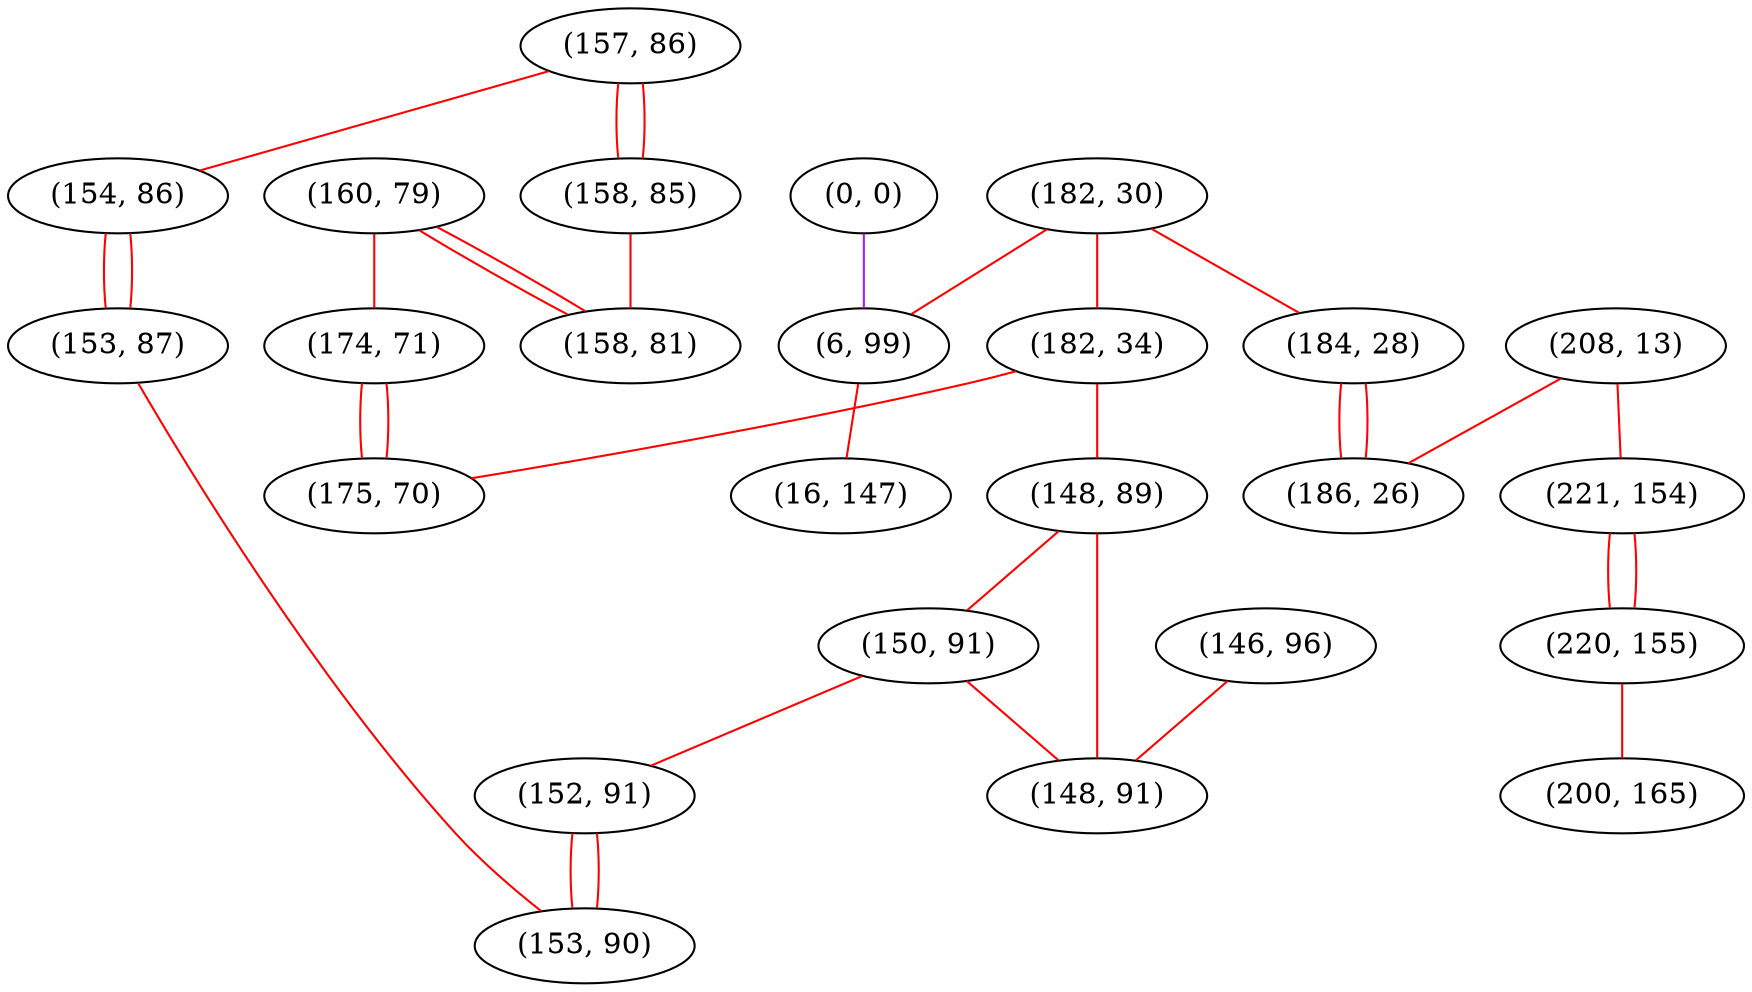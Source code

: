 graph "" {
"(160, 79)";
"(157, 86)";
"(182, 30)";
"(146, 96)";
"(182, 34)";
"(158, 85)";
"(154, 86)";
"(158, 81)";
"(208, 13)";
"(0, 0)";
"(148, 89)";
"(174, 71)";
"(6, 99)";
"(175, 70)";
"(16, 147)";
"(153, 87)";
"(184, 28)";
"(150, 91)";
"(221, 154)";
"(152, 91)";
"(186, 26)";
"(153, 90)";
"(220, 155)";
"(200, 165)";
"(148, 91)";
"(160, 79)" -- "(158, 81)"  [color=red, key=0, weight=1];
"(160, 79)" -- "(158, 81)"  [color=red, key=1, weight=1];
"(160, 79)" -- "(174, 71)"  [color=red, key=0, weight=1];
"(157, 86)" -- "(154, 86)"  [color=red, key=0, weight=1];
"(157, 86)" -- "(158, 85)"  [color=red, key=0, weight=1];
"(157, 86)" -- "(158, 85)"  [color=red, key=1, weight=1];
"(182, 30)" -- "(6, 99)"  [color=red, key=0, weight=1];
"(182, 30)" -- "(182, 34)"  [color=red, key=0, weight=1];
"(182, 30)" -- "(184, 28)"  [color=red, key=0, weight=1];
"(146, 96)" -- "(148, 91)"  [color=red, key=0, weight=1];
"(182, 34)" -- "(175, 70)"  [color=red, key=0, weight=1];
"(182, 34)" -- "(148, 89)"  [color=red, key=0, weight=1];
"(158, 85)" -- "(158, 81)"  [color=red, key=0, weight=1];
"(154, 86)" -- "(153, 87)"  [color=red, key=0, weight=1];
"(154, 86)" -- "(153, 87)"  [color=red, key=1, weight=1];
"(208, 13)" -- "(221, 154)"  [color=red, key=0, weight=1];
"(208, 13)" -- "(186, 26)"  [color=red, key=0, weight=1];
"(0, 0)" -- "(6, 99)"  [color=purple, key=0, weight=4];
"(148, 89)" -- "(150, 91)"  [color=red, key=0, weight=1];
"(148, 89)" -- "(148, 91)"  [color=red, key=0, weight=1];
"(174, 71)" -- "(175, 70)"  [color=red, key=0, weight=1];
"(174, 71)" -- "(175, 70)"  [color=red, key=1, weight=1];
"(6, 99)" -- "(16, 147)"  [color=red, key=0, weight=1];
"(153, 87)" -- "(153, 90)"  [color=red, key=0, weight=1];
"(184, 28)" -- "(186, 26)"  [color=red, key=0, weight=1];
"(184, 28)" -- "(186, 26)"  [color=red, key=1, weight=1];
"(150, 91)" -- "(152, 91)"  [color=red, key=0, weight=1];
"(150, 91)" -- "(148, 91)"  [color=red, key=0, weight=1];
"(221, 154)" -- "(220, 155)"  [color=red, key=0, weight=1];
"(221, 154)" -- "(220, 155)"  [color=red, key=1, weight=1];
"(152, 91)" -- "(153, 90)"  [color=red, key=0, weight=1];
"(152, 91)" -- "(153, 90)"  [color=red, key=1, weight=1];
"(220, 155)" -- "(200, 165)"  [color=red, key=0, weight=1];
}
